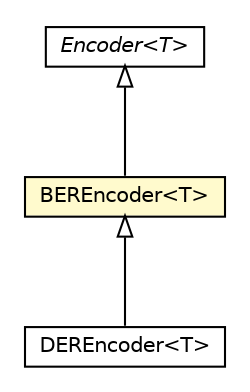 #!/usr/local/bin/dot
#
# Class diagram 
# Generated by UMLGraph version R5_6-24-gf6e263 (http://www.umlgraph.org/)
#

digraph G {
	edge [fontname="Helvetica",fontsize=10,labelfontname="Helvetica",labelfontsize=10];
	node [fontname="Helvetica",fontsize=10,shape=plaintext];
	nodesep=0.25;
	ranksep=0.5;
	// org.universAAL.lddi.lib.ieeex73std.org.bn.coders.Encoder<T>
	c97506 [label=<<table title="org.universAAL.lddi.lib.ieeex73std.org.bn.coders.Encoder" border="0" cellborder="1" cellspacing="0" cellpadding="2" port="p" href="../Encoder.html">
		<tr><td><table border="0" cellspacing="0" cellpadding="1">
<tr><td align="center" balign="center"><font face="Helvetica-Oblique"> Encoder&lt;T&gt; </font></td></tr>
		</table></td></tr>
		</table>>, URL="../Encoder.html", fontname="Helvetica", fontcolor="black", fontsize=10.0];
	// org.universAAL.lddi.lib.ieeex73std.org.bn.coders.ber.BEREncoder<T>
	c97517 [label=<<table title="org.universAAL.lddi.lib.ieeex73std.org.bn.coders.ber.BEREncoder" border="0" cellborder="1" cellspacing="0" cellpadding="2" port="p" bgcolor="lemonChiffon" href="./BEREncoder.html">
		<tr><td><table border="0" cellspacing="0" cellpadding="1">
<tr><td align="center" balign="center"> BEREncoder&lt;T&gt; </td></tr>
		</table></td></tr>
		</table>>, URL="./BEREncoder.html", fontname="Helvetica", fontcolor="black", fontsize=10.0];
	// org.universAAL.lddi.lib.ieeex73std.org.bn.coders.der.DEREncoder<T>
	c97519 [label=<<table title="org.universAAL.lddi.lib.ieeex73std.org.bn.coders.der.DEREncoder" border="0" cellborder="1" cellspacing="0" cellpadding="2" port="p" href="../der/DEREncoder.html">
		<tr><td><table border="0" cellspacing="0" cellpadding="1">
<tr><td align="center" balign="center"> DEREncoder&lt;T&gt; </td></tr>
		</table></td></tr>
		</table>>, URL="../der/DEREncoder.html", fontname="Helvetica", fontcolor="black", fontsize=10.0];
	//org.universAAL.lddi.lib.ieeex73std.org.bn.coders.ber.BEREncoder<T> extends org.universAAL.lddi.lib.ieeex73std.org.bn.coders.Encoder<T>
	c97506:p -> c97517:p [dir=back,arrowtail=empty];
	//org.universAAL.lddi.lib.ieeex73std.org.bn.coders.der.DEREncoder<T> extends org.universAAL.lddi.lib.ieeex73std.org.bn.coders.ber.BEREncoder<T>
	c97517:p -> c97519:p [dir=back,arrowtail=empty];
}


